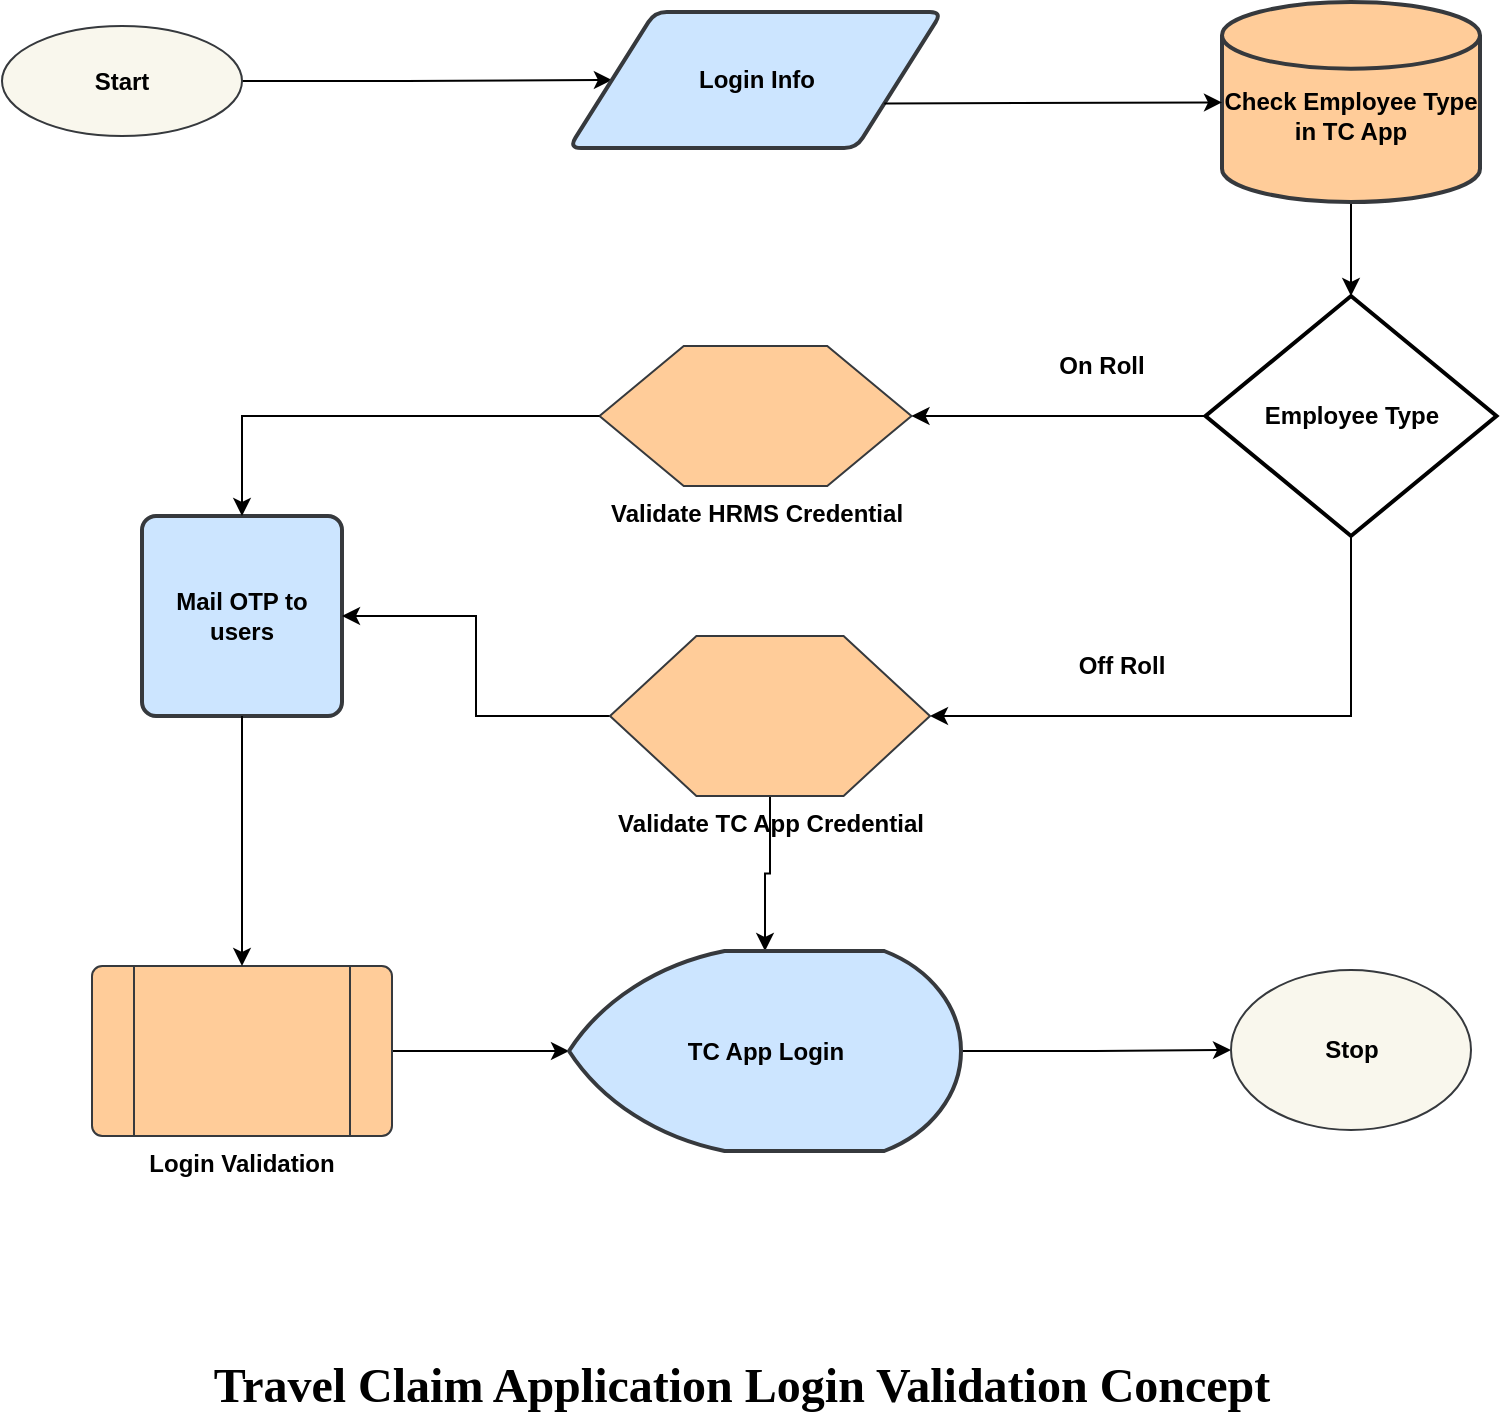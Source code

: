 <mxfile version="17.4.0" type="github">
  <diagram id="C5RBs43oDa-KdzZeNtuy" name="Page-1">
    <mxGraphModel dx="1157" dy="600" grid="1" gridSize="10" guides="1" tooltips="1" connect="1" arrows="1" fold="1" page="1" pageScale="1" pageWidth="827" pageHeight="1169" math="0" shadow="0">
      <root>
        <mxCell id="WIyWlLk6GJQsqaUBKTNV-0" />
        <mxCell id="WIyWlLk6GJQsqaUBKTNV-1" parent="WIyWlLk6GJQsqaUBKTNV-0" />
        <mxCell id="zv5G7yiW502tbur8FTSd-61" style="edgeStyle=orthogonalEdgeStyle;rounded=0;orthogonalLoop=1;jettySize=auto;html=1;exitX=1;exitY=0.5;exitDx=0;exitDy=0;entryX=0;entryY=0.5;entryDx=0;entryDy=0;" parent="WIyWlLk6GJQsqaUBKTNV-1" source="zv5G7yiW502tbur8FTSd-47" target="zv5G7yiW502tbur8FTSd-49" edge="1">
          <mxGeometry relative="1" as="geometry" />
        </mxCell>
        <mxCell id="zv5G7yiW502tbur8FTSd-47" value="Start" style="ellipse;whiteSpace=wrap;html=1;fillColor=#f9f7ed;strokeColor=#36393d;fontStyle=1" parent="WIyWlLk6GJQsqaUBKTNV-1" vertex="1">
          <mxGeometry x="30" y="55" width="120" height="55" as="geometry" />
        </mxCell>
        <mxCell id="zv5G7yiW502tbur8FTSd-70" style="edgeStyle=orthogonalEdgeStyle;rounded=0;orthogonalLoop=1;jettySize=auto;html=1;exitX=0.5;exitY=1;exitDx=0;exitDy=0;exitPerimeter=0;entryX=1;entryY=0.5;entryDx=0;entryDy=0;" parent="WIyWlLk6GJQsqaUBKTNV-1" source="zv5G7yiW502tbur8FTSd-48" target="zv5G7yiW502tbur8FTSd-54" edge="1">
          <mxGeometry relative="1" as="geometry" />
        </mxCell>
        <mxCell id="zv5G7yiW502tbur8FTSd-48" value="Employee Type" style="strokeWidth=2;html=1;shape=mxgraph.flowchart.decision;whiteSpace=wrap;fontStyle=1" parent="WIyWlLk6GJQsqaUBKTNV-1" vertex="1">
          <mxGeometry x="631.75" y="190" width="145.5" height="120" as="geometry" />
        </mxCell>
        <mxCell id="zv5G7yiW502tbur8FTSd-49" value="Login Info" style="shape=parallelogram;html=1;strokeWidth=2;perimeter=parallelogramPerimeter;whiteSpace=wrap;rounded=1;arcSize=12;size=0.23;fillColor=#cce5ff;strokeColor=#36393d;fontStyle=1" parent="WIyWlLk6GJQsqaUBKTNV-1" vertex="1">
          <mxGeometry x="313.5" y="48" width="186.5" height="68" as="geometry" />
        </mxCell>
        <mxCell id="zv5G7yiW502tbur8FTSd-63" style="edgeStyle=orthogonalEdgeStyle;rounded=0;orthogonalLoop=1;jettySize=auto;html=1;exitX=0.5;exitY=1;exitDx=0;exitDy=0;exitPerimeter=0;entryX=0.5;entryY=0;entryDx=0;entryDy=0;entryPerimeter=0;" parent="WIyWlLk6GJQsqaUBKTNV-1" source="zv5G7yiW502tbur8FTSd-51" target="zv5G7yiW502tbur8FTSd-48" edge="1">
          <mxGeometry relative="1" as="geometry" />
        </mxCell>
        <mxCell id="zv5G7yiW502tbur8FTSd-51" value="&lt;br&gt;Check Employee Type in TC App" style="strokeWidth=2;html=1;shape=mxgraph.flowchart.database;whiteSpace=wrap;fillColor=#ffcc99;strokeColor=#36393d;fontStyle=1" parent="WIyWlLk6GJQsqaUBKTNV-1" vertex="1">
          <mxGeometry x="640" y="43" width="129" height="100" as="geometry" />
        </mxCell>
        <mxCell id="zv5G7yiW502tbur8FTSd-52" value="Validate HRMS Credential" style="verticalLabelPosition=bottom;verticalAlign=top;html=1;shape=hexagon;perimeter=hexagonPerimeter2;arcSize=6;size=0.27;fillColor=#ffcc99;strokeColor=#36393d;fontStyle=1" parent="WIyWlLk6GJQsqaUBKTNV-1" vertex="1">
          <mxGeometry x="328.75" y="215" width="156" height="70" as="geometry" />
        </mxCell>
        <mxCell id="zv5G7yiW502tbur8FTSd-53" value="Mail OTP to users" style="rounded=1;whiteSpace=wrap;html=1;absoluteArcSize=1;arcSize=14;strokeWidth=2;fillColor=#cce5ff;strokeColor=#36393d;fontStyle=1" parent="WIyWlLk6GJQsqaUBKTNV-1" vertex="1">
          <mxGeometry x="100" y="300" width="100" height="100" as="geometry" />
        </mxCell>
        <mxCell id="zv5G7yiW502tbur8FTSd-73" style="edgeStyle=orthogonalEdgeStyle;rounded=0;orthogonalLoop=1;jettySize=auto;html=1;exitX=0;exitY=0.5;exitDx=0;exitDy=0;entryX=1;entryY=0.5;entryDx=0;entryDy=0;" parent="WIyWlLk6GJQsqaUBKTNV-1" source="zv5G7yiW502tbur8FTSd-54" target="zv5G7yiW502tbur8FTSd-53" edge="1">
          <mxGeometry relative="1" as="geometry" />
        </mxCell>
        <mxCell id="A7RS7iMa49xnzI8JxPqT-0" value="" style="edgeStyle=orthogonalEdgeStyle;rounded=0;orthogonalLoop=1;jettySize=auto;html=1;fontFamily=Times New Roman;fontSize=24;" edge="1" parent="WIyWlLk6GJQsqaUBKTNV-1" source="zv5G7yiW502tbur8FTSd-54" target="zv5G7yiW502tbur8FTSd-56">
          <mxGeometry relative="1" as="geometry" />
        </mxCell>
        <mxCell id="zv5G7yiW502tbur8FTSd-54" value="Validate TC App Credential" style="verticalLabelPosition=bottom;verticalAlign=top;html=1;shape=hexagon;perimeter=hexagonPerimeter2;arcSize=6;size=0.27;fillColor=#ffcc99;strokeColor=#36393d;fontStyle=1" parent="WIyWlLk6GJQsqaUBKTNV-1" vertex="1">
          <mxGeometry x="334" y="360" width="160" height="80" as="geometry" />
        </mxCell>
        <mxCell id="zv5G7yiW502tbur8FTSd-75" style="edgeStyle=orthogonalEdgeStyle;rounded=0;orthogonalLoop=1;jettySize=auto;html=1;exitX=1;exitY=0.5;exitDx=0;exitDy=0;entryX=0;entryY=0.5;entryDx=0;entryDy=0;entryPerimeter=0;" parent="WIyWlLk6GJQsqaUBKTNV-1" source="zv5G7yiW502tbur8FTSd-55" target="zv5G7yiW502tbur8FTSd-56" edge="1">
          <mxGeometry relative="1" as="geometry" />
        </mxCell>
        <mxCell id="zv5G7yiW502tbur8FTSd-55" value="Login Validation" style="verticalLabelPosition=bottom;verticalAlign=top;html=1;shape=process;whiteSpace=wrap;rounded=1;size=0.14;arcSize=6;fillColor=#ffcc99;strokeColor=#36393d;fontStyle=1" parent="WIyWlLk6GJQsqaUBKTNV-1" vertex="1">
          <mxGeometry x="75" y="525" width="150" height="85" as="geometry" />
        </mxCell>
        <mxCell id="zv5G7yiW502tbur8FTSd-77" style="edgeStyle=orthogonalEdgeStyle;rounded=0;orthogonalLoop=1;jettySize=auto;html=1;exitX=1;exitY=0.5;exitDx=0;exitDy=0;exitPerimeter=0;" parent="WIyWlLk6GJQsqaUBKTNV-1" source="zv5G7yiW502tbur8FTSd-56" target="zv5G7yiW502tbur8FTSd-57" edge="1">
          <mxGeometry relative="1" as="geometry" />
        </mxCell>
        <mxCell id="zv5G7yiW502tbur8FTSd-56" value="TC App Login" style="strokeWidth=2;html=1;shape=mxgraph.flowchart.display;whiteSpace=wrap;fillColor=#cce5ff;strokeColor=#36393d;fontStyle=1" parent="WIyWlLk6GJQsqaUBKTNV-1" vertex="1">
          <mxGeometry x="313.5" y="517.5" width="196" height="100" as="geometry" />
        </mxCell>
        <mxCell id="zv5G7yiW502tbur8FTSd-57" value="Stop" style="ellipse;whiteSpace=wrap;html=1;fillColor=#f9f7ed;strokeColor=#36393d;fontStyle=1" parent="WIyWlLk6GJQsqaUBKTNV-1" vertex="1">
          <mxGeometry x="644.5" y="527" width="120" height="80" as="geometry" />
        </mxCell>
        <mxCell id="zv5G7yiW502tbur8FTSd-60" value="" style="endArrow=classic;html=1;rounded=0;exitX=1;exitY=0.75;exitDx=0;exitDy=0;" parent="WIyWlLk6GJQsqaUBKTNV-1" source="zv5G7yiW502tbur8FTSd-49" target="zv5G7yiW502tbur8FTSd-51" edge="1">
          <mxGeometry width="50" height="50" relative="1" as="geometry">
            <mxPoint x="560" y="210" as="sourcePoint" />
            <mxPoint x="610" y="160" as="targetPoint" />
          </mxGeometry>
        </mxCell>
        <mxCell id="zv5G7yiW502tbur8FTSd-68" value="" style="endArrow=classic;html=1;rounded=0;exitX=0;exitY=0.5;exitDx=0;exitDy=0;exitPerimeter=0;entryX=1;entryY=0.5;entryDx=0;entryDy=0;" parent="WIyWlLk6GJQsqaUBKTNV-1" source="zv5G7yiW502tbur8FTSd-48" target="zv5G7yiW502tbur8FTSd-52" edge="1">
          <mxGeometry width="50" height="50" relative="1" as="geometry">
            <mxPoint x="390" y="250" as="sourcePoint" />
            <mxPoint x="440" y="200" as="targetPoint" />
          </mxGeometry>
        </mxCell>
        <mxCell id="zv5G7yiW502tbur8FTSd-71" value="" style="endArrow=classic;html=1;rounded=0;exitX=0;exitY=0.5;exitDx=0;exitDy=0;entryX=0.5;entryY=0;entryDx=0;entryDy=0;" parent="WIyWlLk6GJQsqaUBKTNV-1" source="zv5G7yiW502tbur8FTSd-52" target="zv5G7yiW502tbur8FTSd-53" edge="1">
          <mxGeometry width="50" height="50" relative="1" as="geometry">
            <mxPoint x="390" y="250" as="sourcePoint" />
            <mxPoint x="140" y="250" as="targetPoint" />
            <Array as="points">
              <mxPoint x="150" y="250" />
            </Array>
          </mxGeometry>
        </mxCell>
        <mxCell id="zv5G7yiW502tbur8FTSd-72" value="" style="endArrow=classic;html=1;rounded=0;exitX=0.5;exitY=1;exitDx=0;exitDy=0;entryX=0.5;entryY=0;entryDx=0;entryDy=0;" parent="WIyWlLk6GJQsqaUBKTNV-1" source="zv5G7yiW502tbur8FTSd-53" target="zv5G7yiW502tbur8FTSd-55" edge="1">
          <mxGeometry width="50" height="50" relative="1" as="geometry">
            <mxPoint x="390" y="460" as="sourcePoint" />
            <mxPoint x="150" y="520" as="targetPoint" />
          </mxGeometry>
        </mxCell>
        <mxCell id="zv5G7yiW502tbur8FTSd-78" value="On Roll" style="text;html=1;strokeColor=none;fillColor=none;align=center;verticalAlign=middle;whiteSpace=wrap;rounded=0;fontStyle=1" parent="WIyWlLk6GJQsqaUBKTNV-1" vertex="1">
          <mxGeometry x="550" y="210" width="60" height="30" as="geometry" />
        </mxCell>
        <mxCell id="zv5G7yiW502tbur8FTSd-79" value="Off Roll" style="text;html=1;strokeColor=none;fillColor=none;align=center;verticalAlign=middle;whiteSpace=wrap;rounded=0;fontStyle=1" parent="WIyWlLk6GJQsqaUBKTNV-1" vertex="1">
          <mxGeometry x="560" y="360" width="60" height="30" as="geometry" />
        </mxCell>
        <mxCell id="zv5G7yiW502tbur8FTSd-84" value="Travel Claim Application Login Validation Concept" style="text;html=1;strokeColor=none;fillColor=none;align=center;verticalAlign=middle;whiteSpace=wrap;rounded=0;fontStyle=1;fontSize=24;fontFamily=Times New Roman;labelBackgroundColor=none;labelBorderColor=none;" parent="WIyWlLk6GJQsqaUBKTNV-1" vertex="1">
          <mxGeometry x="80" y="720" width="640" height="30" as="geometry" />
        </mxCell>
      </root>
    </mxGraphModel>
  </diagram>
</mxfile>
